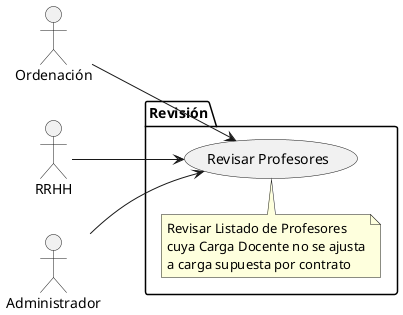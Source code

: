 @startuml
left to right direction

actor "Ordenación" as ord
actor "RRHH" as rrhh
actor "Administrador" as admin

package "Revisión" as revisionPackage {
    usecase "Revisar Profesores" as revisarCarga
    note top of revisarCarga
        Revisar Listado de Profesores
        cuya Carga Docente no se ajusta
        a carga supuesta por contrato
    end note
}

ord --> revisarCarga
rrhh --> revisarCarga
admin --> revisarCarga
@enduml